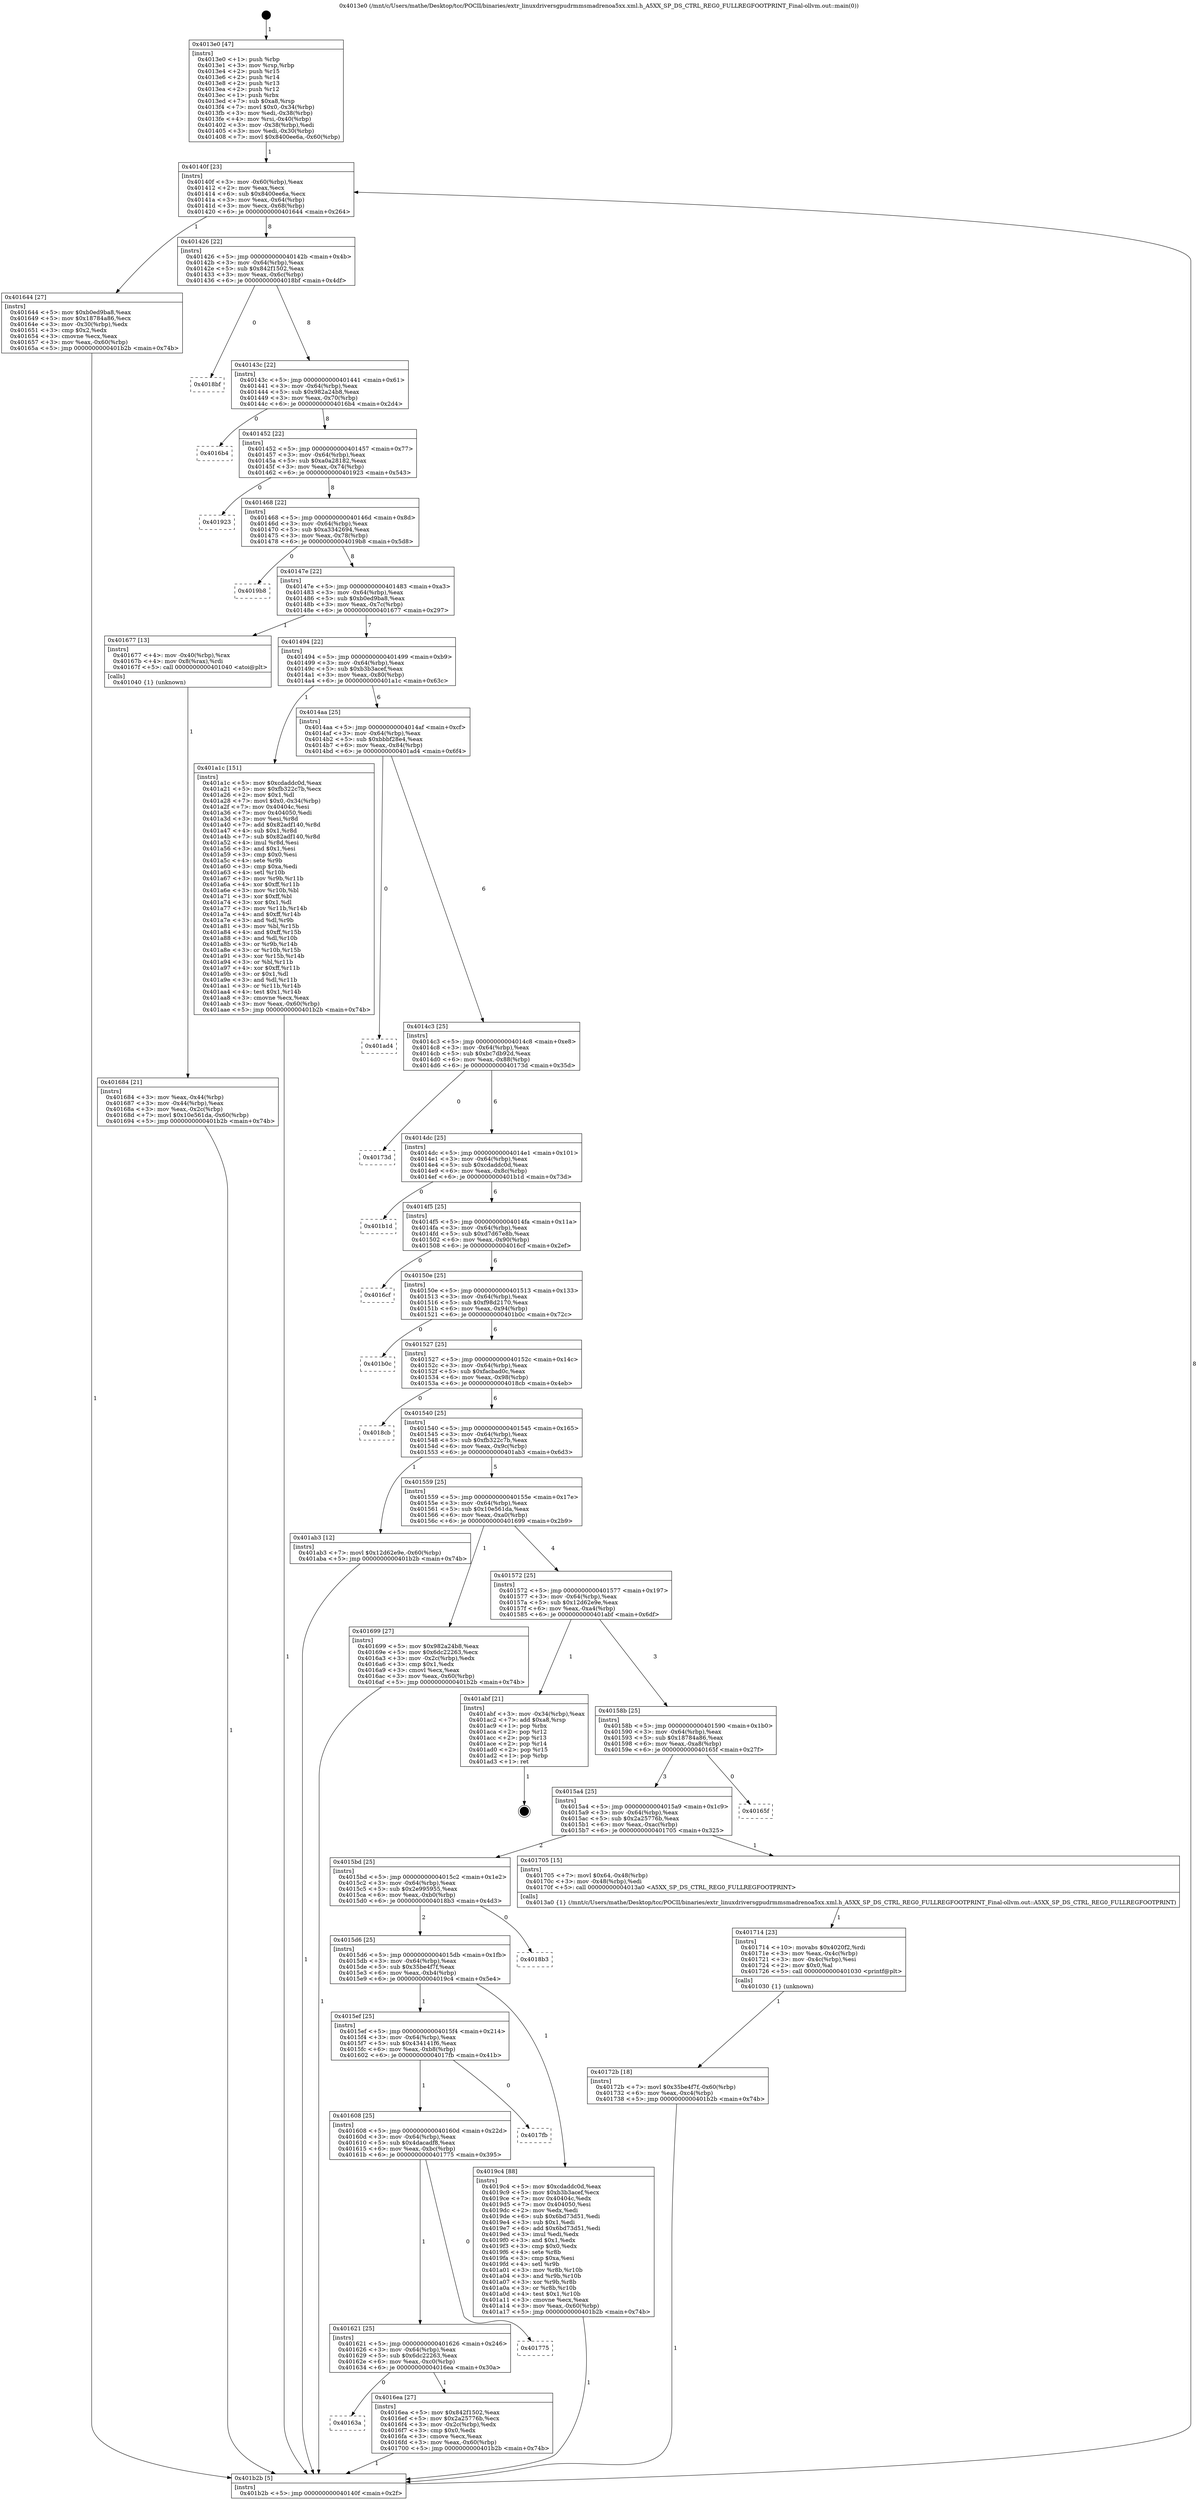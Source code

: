 digraph "0x4013e0" {
  label = "0x4013e0 (/mnt/c/Users/mathe/Desktop/tcc/POCII/binaries/extr_linuxdriversgpudrmmsmadrenoa5xx.xml.h_A5XX_SP_DS_CTRL_REG0_FULLREGFOOTPRINT_Final-ollvm.out::main(0))"
  labelloc = "t"
  node[shape=record]

  Entry [label="",width=0.3,height=0.3,shape=circle,fillcolor=black,style=filled]
  "0x40140f" [label="{
     0x40140f [23]\l
     | [instrs]\l
     &nbsp;&nbsp;0x40140f \<+3\>: mov -0x60(%rbp),%eax\l
     &nbsp;&nbsp;0x401412 \<+2\>: mov %eax,%ecx\l
     &nbsp;&nbsp;0x401414 \<+6\>: sub $0x8400ee6a,%ecx\l
     &nbsp;&nbsp;0x40141a \<+3\>: mov %eax,-0x64(%rbp)\l
     &nbsp;&nbsp;0x40141d \<+3\>: mov %ecx,-0x68(%rbp)\l
     &nbsp;&nbsp;0x401420 \<+6\>: je 0000000000401644 \<main+0x264\>\l
  }"]
  "0x401644" [label="{
     0x401644 [27]\l
     | [instrs]\l
     &nbsp;&nbsp;0x401644 \<+5\>: mov $0xb0ed9ba8,%eax\l
     &nbsp;&nbsp;0x401649 \<+5\>: mov $0x18784a86,%ecx\l
     &nbsp;&nbsp;0x40164e \<+3\>: mov -0x30(%rbp),%edx\l
     &nbsp;&nbsp;0x401651 \<+3\>: cmp $0x2,%edx\l
     &nbsp;&nbsp;0x401654 \<+3\>: cmovne %ecx,%eax\l
     &nbsp;&nbsp;0x401657 \<+3\>: mov %eax,-0x60(%rbp)\l
     &nbsp;&nbsp;0x40165a \<+5\>: jmp 0000000000401b2b \<main+0x74b\>\l
  }"]
  "0x401426" [label="{
     0x401426 [22]\l
     | [instrs]\l
     &nbsp;&nbsp;0x401426 \<+5\>: jmp 000000000040142b \<main+0x4b\>\l
     &nbsp;&nbsp;0x40142b \<+3\>: mov -0x64(%rbp),%eax\l
     &nbsp;&nbsp;0x40142e \<+5\>: sub $0x842f1502,%eax\l
     &nbsp;&nbsp;0x401433 \<+3\>: mov %eax,-0x6c(%rbp)\l
     &nbsp;&nbsp;0x401436 \<+6\>: je 00000000004018bf \<main+0x4df\>\l
  }"]
  "0x401b2b" [label="{
     0x401b2b [5]\l
     | [instrs]\l
     &nbsp;&nbsp;0x401b2b \<+5\>: jmp 000000000040140f \<main+0x2f\>\l
  }"]
  "0x4013e0" [label="{
     0x4013e0 [47]\l
     | [instrs]\l
     &nbsp;&nbsp;0x4013e0 \<+1\>: push %rbp\l
     &nbsp;&nbsp;0x4013e1 \<+3\>: mov %rsp,%rbp\l
     &nbsp;&nbsp;0x4013e4 \<+2\>: push %r15\l
     &nbsp;&nbsp;0x4013e6 \<+2\>: push %r14\l
     &nbsp;&nbsp;0x4013e8 \<+2\>: push %r13\l
     &nbsp;&nbsp;0x4013ea \<+2\>: push %r12\l
     &nbsp;&nbsp;0x4013ec \<+1\>: push %rbx\l
     &nbsp;&nbsp;0x4013ed \<+7\>: sub $0xa8,%rsp\l
     &nbsp;&nbsp;0x4013f4 \<+7\>: movl $0x0,-0x34(%rbp)\l
     &nbsp;&nbsp;0x4013fb \<+3\>: mov %edi,-0x38(%rbp)\l
     &nbsp;&nbsp;0x4013fe \<+4\>: mov %rsi,-0x40(%rbp)\l
     &nbsp;&nbsp;0x401402 \<+3\>: mov -0x38(%rbp),%edi\l
     &nbsp;&nbsp;0x401405 \<+3\>: mov %edi,-0x30(%rbp)\l
     &nbsp;&nbsp;0x401408 \<+7\>: movl $0x8400ee6a,-0x60(%rbp)\l
  }"]
  Exit [label="",width=0.3,height=0.3,shape=circle,fillcolor=black,style=filled,peripheries=2]
  "0x4018bf" [label="{
     0x4018bf\l
  }", style=dashed]
  "0x40143c" [label="{
     0x40143c [22]\l
     | [instrs]\l
     &nbsp;&nbsp;0x40143c \<+5\>: jmp 0000000000401441 \<main+0x61\>\l
     &nbsp;&nbsp;0x401441 \<+3\>: mov -0x64(%rbp),%eax\l
     &nbsp;&nbsp;0x401444 \<+5\>: sub $0x982a24b8,%eax\l
     &nbsp;&nbsp;0x401449 \<+3\>: mov %eax,-0x70(%rbp)\l
     &nbsp;&nbsp;0x40144c \<+6\>: je 00000000004016b4 \<main+0x2d4\>\l
  }"]
  "0x40172b" [label="{
     0x40172b [18]\l
     | [instrs]\l
     &nbsp;&nbsp;0x40172b \<+7\>: movl $0x35be4f7f,-0x60(%rbp)\l
     &nbsp;&nbsp;0x401732 \<+6\>: mov %eax,-0xc4(%rbp)\l
     &nbsp;&nbsp;0x401738 \<+5\>: jmp 0000000000401b2b \<main+0x74b\>\l
  }"]
  "0x4016b4" [label="{
     0x4016b4\l
  }", style=dashed]
  "0x401452" [label="{
     0x401452 [22]\l
     | [instrs]\l
     &nbsp;&nbsp;0x401452 \<+5\>: jmp 0000000000401457 \<main+0x77\>\l
     &nbsp;&nbsp;0x401457 \<+3\>: mov -0x64(%rbp),%eax\l
     &nbsp;&nbsp;0x40145a \<+5\>: sub $0xa0a28182,%eax\l
     &nbsp;&nbsp;0x40145f \<+3\>: mov %eax,-0x74(%rbp)\l
     &nbsp;&nbsp;0x401462 \<+6\>: je 0000000000401923 \<main+0x543\>\l
  }"]
  "0x401714" [label="{
     0x401714 [23]\l
     | [instrs]\l
     &nbsp;&nbsp;0x401714 \<+10\>: movabs $0x4020f2,%rdi\l
     &nbsp;&nbsp;0x40171e \<+3\>: mov %eax,-0x4c(%rbp)\l
     &nbsp;&nbsp;0x401721 \<+3\>: mov -0x4c(%rbp),%esi\l
     &nbsp;&nbsp;0x401724 \<+2\>: mov $0x0,%al\l
     &nbsp;&nbsp;0x401726 \<+5\>: call 0000000000401030 \<printf@plt\>\l
     | [calls]\l
     &nbsp;&nbsp;0x401030 \{1\} (unknown)\l
  }"]
  "0x401923" [label="{
     0x401923\l
  }", style=dashed]
  "0x401468" [label="{
     0x401468 [22]\l
     | [instrs]\l
     &nbsp;&nbsp;0x401468 \<+5\>: jmp 000000000040146d \<main+0x8d\>\l
     &nbsp;&nbsp;0x40146d \<+3\>: mov -0x64(%rbp),%eax\l
     &nbsp;&nbsp;0x401470 \<+5\>: sub $0xa3342694,%eax\l
     &nbsp;&nbsp;0x401475 \<+3\>: mov %eax,-0x78(%rbp)\l
     &nbsp;&nbsp;0x401478 \<+6\>: je 00000000004019b8 \<main+0x5d8\>\l
  }"]
  "0x40163a" [label="{
     0x40163a\l
  }", style=dashed]
  "0x4019b8" [label="{
     0x4019b8\l
  }", style=dashed]
  "0x40147e" [label="{
     0x40147e [22]\l
     | [instrs]\l
     &nbsp;&nbsp;0x40147e \<+5\>: jmp 0000000000401483 \<main+0xa3\>\l
     &nbsp;&nbsp;0x401483 \<+3\>: mov -0x64(%rbp),%eax\l
     &nbsp;&nbsp;0x401486 \<+5\>: sub $0xb0ed9ba8,%eax\l
     &nbsp;&nbsp;0x40148b \<+3\>: mov %eax,-0x7c(%rbp)\l
     &nbsp;&nbsp;0x40148e \<+6\>: je 0000000000401677 \<main+0x297\>\l
  }"]
  "0x4016ea" [label="{
     0x4016ea [27]\l
     | [instrs]\l
     &nbsp;&nbsp;0x4016ea \<+5\>: mov $0x842f1502,%eax\l
     &nbsp;&nbsp;0x4016ef \<+5\>: mov $0x2a25776b,%ecx\l
     &nbsp;&nbsp;0x4016f4 \<+3\>: mov -0x2c(%rbp),%edx\l
     &nbsp;&nbsp;0x4016f7 \<+3\>: cmp $0x0,%edx\l
     &nbsp;&nbsp;0x4016fa \<+3\>: cmove %ecx,%eax\l
     &nbsp;&nbsp;0x4016fd \<+3\>: mov %eax,-0x60(%rbp)\l
     &nbsp;&nbsp;0x401700 \<+5\>: jmp 0000000000401b2b \<main+0x74b\>\l
  }"]
  "0x401677" [label="{
     0x401677 [13]\l
     | [instrs]\l
     &nbsp;&nbsp;0x401677 \<+4\>: mov -0x40(%rbp),%rax\l
     &nbsp;&nbsp;0x40167b \<+4\>: mov 0x8(%rax),%rdi\l
     &nbsp;&nbsp;0x40167f \<+5\>: call 0000000000401040 \<atoi@plt\>\l
     | [calls]\l
     &nbsp;&nbsp;0x401040 \{1\} (unknown)\l
  }"]
  "0x401494" [label="{
     0x401494 [22]\l
     | [instrs]\l
     &nbsp;&nbsp;0x401494 \<+5\>: jmp 0000000000401499 \<main+0xb9\>\l
     &nbsp;&nbsp;0x401499 \<+3\>: mov -0x64(%rbp),%eax\l
     &nbsp;&nbsp;0x40149c \<+5\>: sub $0xb3b3acef,%eax\l
     &nbsp;&nbsp;0x4014a1 \<+3\>: mov %eax,-0x80(%rbp)\l
     &nbsp;&nbsp;0x4014a4 \<+6\>: je 0000000000401a1c \<main+0x63c\>\l
  }"]
  "0x401684" [label="{
     0x401684 [21]\l
     | [instrs]\l
     &nbsp;&nbsp;0x401684 \<+3\>: mov %eax,-0x44(%rbp)\l
     &nbsp;&nbsp;0x401687 \<+3\>: mov -0x44(%rbp),%eax\l
     &nbsp;&nbsp;0x40168a \<+3\>: mov %eax,-0x2c(%rbp)\l
     &nbsp;&nbsp;0x40168d \<+7\>: movl $0x10e561da,-0x60(%rbp)\l
     &nbsp;&nbsp;0x401694 \<+5\>: jmp 0000000000401b2b \<main+0x74b\>\l
  }"]
  "0x401621" [label="{
     0x401621 [25]\l
     | [instrs]\l
     &nbsp;&nbsp;0x401621 \<+5\>: jmp 0000000000401626 \<main+0x246\>\l
     &nbsp;&nbsp;0x401626 \<+3\>: mov -0x64(%rbp),%eax\l
     &nbsp;&nbsp;0x401629 \<+5\>: sub $0x6dc22263,%eax\l
     &nbsp;&nbsp;0x40162e \<+6\>: mov %eax,-0xc0(%rbp)\l
     &nbsp;&nbsp;0x401634 \<+6\>: je 00000000004016ea \<main+0x30a\>\l
  }"]
  "0x401a1c" [label="{
     0x401a1c [151]\l
     | [instrs]\l
     &nbsp;&nbsp;0x401a1c \<+5\>: mov $0xcdaddc0d,%eax\l
     &nbsp;&nbsp;0x401a21 \<+5\>: mov $0xfb322c7b,%ecx\l
     &nbsp;&nbsp;0x401a26 \<+2\>: mov $0x1,%dl\l
     &nbsp;&nbsp;0x401a28 \<+7\>: movl $0x0,-0x34(%rbp)\l
     &nbsp;&nbsp;0x401a2f \<+7\>: mov 0x40404c,%esi\l
     &nbsp;&nbsp;0x401a36 \<+7\>: mov 0x404050,%edi\l
     &nbsp;&nbsp;0x401a3d \<+3\>: mov %esi,%r8d\l
     &nbsp;&nbsp;0x401a40 \<+7\>: add $0x82adf140,%r8d\l
     &nbsp;&nbsp;0x401a47 \<+4\>: sub $0x1,%r8d\l
     &nbsp;&nbsp;0x401a4b \<+7\>: sub $0x82adf140,%r8d\l
     &nbsp;&nbsp;0x401a52 \<+4\>: imul %r8d,%esi\l
     &nbsp;&nbsp;0x401a56 \<+3\>: and $0x1,%esi\l
     &nbsp;&nbsp;0x401a59 \<+3\>: cmp $0x0,%esi\l
     &nbsp;&nbsp;0x401a5c \<+4\>: sete %r9b\l
     &nbsp;&nbsp;0x401a60 \<+3\>: cmp $0xa,%edi\l
     &nbsp;&nbsp;0x401a63 \<+4\>: setl %r10b\l
     &nbsp;&nbsp;0x401a67 \<+3\>: mov %r9b,%r11b\l
     &nbsp;&nbsp;0x401a6a \<+4\>: xor $0xff,%r11b\l
     &nbsp;&nbsp;0x401a6e \<+3\>: mov %r10b,%bl\l
     &nbsp;&nbsp;0x401a71 \<+3\>: xor $0xff,%bl\l
     &nbsp;&nbsp;0x401a74 \<+3\>: xor $0x1,%dl\l
     &nbsp;&nbsp;0x401a77 \<+3\>: mov %r11b,%r14b\l
     &nbsp;&nbsp;0x401a7a \<+4\>: and $0xff,%r14b\l
     &nbsp;&nbsp;0x401a7e \<+3\>: and %dl,%r9b\l
     &nbsp;&nbsp;0x401a81 \<+3\>: mov %bl,%r15b\l
     &nbsp;&nbsp;0x401a84 \<+4\>: and $0xff,%r15b\l
     &nbsp;&nbsp;0x401a88 \<+3\>: and %dl,%r10b\l
     &nbsp;&nbsp;0x401a8b \<+3\>: or %r9b,%r14b\l
     &nbsp;&nbsp;0x401a8e \<+3\>: or %r10b,%r15b\l
     &nbsp;&nbsp;0x401a91 \<+3\>: xor %r15b,%r14b\l
     &nbsp;&nbsp;0x401a94 \<+3\>: or %bl,%r11b\l
     &nbsp;&nbsp;0x401a97 \<+4\>: xor $0xff,%r11b\l
     &nbsp;&nbsp;0x401a9b \<+3\>: or $0x1,%dl\l
     &nbsp;&nbsp;0x401a9e \<+3\>: and %dl,%r11b\l
     &nbsp;&nbsp;0x401aa1 \<+3\>: or %r11b,%r14b\l
     &nbsp;&nbsp;0x401aa4 \<+4\>: test $0x1,%r14b\l
     &nbsp;&nbsp;0x401aa8 \<+3\>: cmovne %ecx,%eax\l
     &nbsp;&nbsp;0x401aab \<+3\>: mov %eax,-0x60(%rbp)\l
     &nbsp;&nbsp;0x401aae \<+5\>: jmp 0000000000401b2b \<main+0x74b\>\l
  }"]
  "0x4014aa" [label="{
     0x4014aa [25]\l
     | [instrs]\l
     &nbsp;&nbsp;0x4014aa \<+5\>: jmp 00000000004014af \<main+0xcf\>\l
     &nbsp;&nbsp;0x4014af \<+3\>: mov -0x64(%rbp),%eax\l
     &nbsp;&nbsp;0x4014b2 \<+5\>: sub $0xbbbf28e4,%eax\l
     &nbsp;&nbsp;0x4014b7 \<+6\>: mov %eax,-0x84(%rbp)\l
     &nbsp;&nbsp;0x4014bd \<+6\>: je 0000000000401ad4 \<main+0x6f4\>\l
  }"]
  "0x401775" [label="{
     0x401775\l
  }", style=dashed]
  "0x401ad4" [label="{
     0x401ad4\l
  }", style=dashed]
  "0x4014c3" [label="{
     0x4014c3 [25]\l
     | [instrs]\l
     &nbsp;&nbsp;0x4014c3 \<+5\>: jmp 00000000004014c8 \<main+0xe8\>\l
     &nbsp;&nbsp;0x4014c8 \<+3\>: mov -0x64(%rbp),%eax\l
     &nbsp;&nbsp;0x4014cb \<+5\>: sub $0xbc7db92d,%eax\l
     &nbsp;&nbsp;0x4014d0 \<+6\>: mov %eax,-0x88(%rbp)\l
     &nbsp;&nbsp;0x4014d6 \<+6\>: je 000000000040173d \<main+0x35d\>\l
  }"]
  "0x401608" [label="{
     0x401608 [25]\l
     | [instrs]\l
     &nbsp;&nbsp;0x401608 \<+5\>: jmp 000000000040160d \<main+0x22d\>\l
     &nbsp;&nbsp;0x40160d \<+3\>: mov -0x64(%rbp),%eax\l
     &nbsp;&nbsp;0x401610 \<+5\>: sub $0x4dacadf8,%eax\l
     &nbsp;&nbsp;0x401615 \<+6\>: mov %eax,-0xbc(%rbp)\l
     &nbsp;&nbsp;0x40161b \<+6\>: je 0000000000401775 \<main+0x395\>\l
  }"]
  "0x40173d" [label="{
     0x40173d\l
  }", style=dashed]
  "0x4014dc" [label="{
     0x4014dc [25]\l
     | [instrs]\l
     &nbsp;&nbsp;0x4014dc \<+5\>: jmp 00000000004014e1 \<main+0x101\>\l
     &nbsp;&nbsp;0x4014e1 \<+3\>: mov -0x64(%rbp),%eax\l
     &nbsp;&nbsp;0x4014e4 \<+5\>: sub $0xcdaddc0d,%eax\l
     &nbsp;&nbsp;0x4014e9 \<+6\>: mov %eax,-0x8c(%rbp)\l
     &nbsp;&nbsp;0x4014ef \<+6\>: je 0000000000401b1d \<main+0x73d\>\l
  }"]
  "0x4017fb" [label="{
     0x4017fb\l
  }", style=dashed]
  "0x401b1d" [label="{
     0x401b1d\l
  }", style=dashed]
  "0x4014f5" [label="{
     0x4014f5 [25]\l
     | [instrs]\l
     &nbsp;&nbsp;0x4014f5 \<+5\>: jmp 00000000004014fa \<main+0x11a\>\l
     &nbsp;&nbsp;0x4014fa \<+3\>: mov -0x64(%rbp),%eax\l
     &nbsp;&nbsp;0x4014fd \<+5\>: sub $0xd7d67e8b,%eax\l
     &nbsp;&nbsp;0x401502 \<+6\>: mov %eax,-0x90(%rbp)\l
     &nbsp;&nbsp;0x401508 \<+6\>: je 00000000004016cf \<main+0x2ef\>\l
  }"]
  "0x4015ef" [label="{
     0x4015ef [25]\l
     | [instrs]\l
     &nbsp;&nbsp;0x4015ef \<+5\>: jmp 00000000004015f4 \<main+0x214\>\l
     &nbsp;&nbsp;0x4015f4 \<+3\>: mov -0x64(%rbp),%eax\l
     &nbsp;&nbsp;0x4015f7 \<+5\>: sub $0x434141f6,%eax\l
     &nbsp;&nbsp;0x4015fc \<+6\>: mov %eax,-0xb8(%rbp)\l
     &nbsp;&nbsp;0x401602 \<+6\>: je 00000000004017fb \<main+0x41b\>\l
  }"]
  "0x4016cf" [label="{
     0x4016cf\l
  }", style=dashed]
  "0x40150e" [label="{
     0x40150e [25]\l
     | [instrs]\l
     &nbsp;&nbsp;0x40150e \<+5\>: jmp 0000000000401513 \<main+0x133\>\l
     &nbsp;&nbsp;0x401513 \<+3\>: mov -0x64(%rbp),%eax\l
     &nbsp;&nbsp;0x401516 \<+5\>: sub $0xf98d2170,%eax\l
     &nbsp;&nbsp;0x40151b \<+6\>: mov %eax,-0x94(%rbp)\l
     &nbsp;&nbsp;0x401521 \<+6\>: je 0000000000401b0c \<main+0x72c\>\l
  }"]
  "0x4019c4" [label="{
     0x4019c4 [88]\l
     | [instrs]\l
     &nbsp;&nbsp;0x4019c4 \<+5\>: mov $0xcdaddc0d,%eax\l
     &nbsp;&nbsp;0x4019c9 \<+5\>: mov $0xb3b3acef,%ecx\l
     &nbsp;&nbsp;0x4019ce \<+7\>: mov 0x40404c,%edx\l
     &nbsp;&nbsp;0x4019d5 \<+7\>: mov 0x404050,%esi\l
     &nbsp;&nbsp;0x4019dc \<+2\>: mov %edx,%edi\l
     &nbsp;&nbsp;0x4019de \<+6\>: sub $0x6bd73d51,%edi\l
     &nbsp;&nbsp;0x4019e4 \<+3\>: sub $0x1,%edi\l
     &nbsp;&nbsp;0x4019e7 \<+6\>: add $0x6bd73d51,%edi\l
     &nbsp;&nbsp;0x4019ed \<+3\>: imul %edi,%edx\l
     &nbsp;&nbsp;0x4019f0 \<+3\>: and $0x1,%edx\l
     &nbsp;&nbsp;0x4019f3 \<+3\>: cmp $0x0,%edx\l
     &nbsp;&nbsp;0x4019f6 \<+4\>: sete %r8b\l
     &nbsp;&nbsp;0x4019fa \<+3\>: cmp $0xa,%esi\l
     &nbsp;&nbsp;0x4019fd \<+4\>: setl %r9b\l
     &nbsp;&nbsp;0x401a01 \<+3\>: mov %r8b,%r10b\l
     &nbsp;&nbsp;0x401a04 \<+3\>: and %r9b,%r10b\l
     &nbsp;&nbsp;0x401a07 \<+3\>: xor %r9b,%r8b\l
     &nbsp;&nbsp;0x401a0a \<+3\>: or %r8b,%r10b\l
     &nbsp;&nbsp;0x401a0d \<+4\>: test $0x1,%r10b\l
     &nbsp;&nbsp;0x401a11 \<+3\>: cmovne %ecx,%eax\l
     &nbsp;&nbsp;0x401a14 \<+3\>: mov %eax,-0x60(%rbp)\l
     &nbsp;&nbsp;0x401a17 \<+5\>: jmp 0000000000401b2b \<main+0x74b\>\l
  }"]
  "0x401b0c" [label="{
     0x401b0c\l
  }", style=dashed]
  "0x401527" [label="{
     0x401527 [25]\l
     | [instrs]\l
     &nbsp;&nbsp;0x401527 \<+5\>: jmp 000000000040152c \<main+0x14c\>\l
     &nbsp;&nbsp;0x40152c \<+3\>: mov -0x64(%rbp),%eax\l
     &nbsp;&nbsp;0x40152f \<+5\>: sub $0xfacbad0c,%eax\l
     &nbsp;&nbsp;0x401534 \<+6\>: mov %eax,-0x98(%rbp)\l
     &nbsp;&nbsp;0x40153a \<+6\>: je 00000000004018cb \<main+0x4eb\>\l
  }"]
  "0x4015d6" [label="{
     0x4015d6 [25]\l
     | [instrs]\l
     &nbsp;&nbsp;0x4015d6 \<+5\>: jmp 00000000004015db \<main+0x1fb\>\l
     &nbsp;&nbsp;0x4015db \<+3\>: mov -0x64(%rbp),%eax\l
     &nbsp;&nbsp;0x4015de \<+5\>: sub $0x35be4f7f,%eax\l
     &nbsp;&nbsp;0x4015e3 \<+6\>: mov %eax,-0xb4(%rbp)\l
     &nbsp;&nbsp;0x4015e9 \<+6\>: je 00000000004019c4 \<main+0x5e4\>\l
  }"]
  "0x4018cb" [label="{
     0x4018cb\l
  }", style=dashed]
  "0x401540" [label="{
     0x401540 [25]\l
     | [instrs]\l
     &nbsp;&nbsp;0x401540 \<+5\>: jmp 0000000000401545 \<main+0x165\>\l
     &nbsp;&nbsp;0x401545 \<+3\>: mov -0x64(%rbp),%eax\l
     &nbsp;&nbsp;0x401548 \<+5\>: sub $0xfb322c7b,%eax\l
     &nbsp;&nbsp;0x40154d \<+6\>: mov %eax,-0x9c(%rbp)\l
     &nbsp;&nbsp;0x401553 \<+6\>: je 0000000000401ab3 \<main+0x6d3\>\l
  }"]
  "0x4018b3" [label="{
     0x4018b3\l
  }", style=dashed]
  "0x401ab3" [label="{
     0x401ab3 [12]\l
     | [instrs]\l
     &nbsp;&nbsp;0x401ab3 \<+7\>: movl $0x12d62e9e,-0x60(%rbp)\l
     &nbsp;&nbsp;0x401aba \<+5\>: jmp 0000000000401b2b \<main+0x74b\>\l
  }"]
  "0x401559" [label="{
     0x401559 [25]\l
     | [instrs]\l
     &nbsp;&nbsp;0x401559 \<+5\>: jmp 000000000040155e \<main+0x17e\>\l
     &nbsp;&nbsp;0x40155e \<+3\>: mov -0x64(%rbp),%eax\l
     &nbsp;&nbsp;0x401561 \<+5\>: sub $0x10e561da,%eax\l
     &nbsp;&nbsp;0x401566 \<+6\>: mov %eax,-0xa0(%rbp)\l
     &nbsp;&nbsp;0x40156c \<+6\>: je 0000000000401699 \<main+0x2b9\>\l
  }"]
  "0x4015bd" [label="{
     0x4015bd [25]\l
     | [instrs]\l
     &nbsp;&nbsp;0x4015bd \<+5\>: jmp 00000000004015c2 \<main+0x1e2\>\l
     &nbsp;&nbsp;0x4015c2 \<+3\>: mov -0x64(%rbp),%eax\l
     &nbsp;&nbsp;0x4015c5 \<+5\>: sub $0x2e995955,%eax\l
     &nbsp;&nbsp;0x4015ca \<+6\>: mov %eax,-0xb0(%rbp)\l
     &nbsp;&nbsp;0x4015d0 \<+6\>: je 00000000004018b3 \<main+0x4d3\>\l
  }"]
  "0x401699" [label="{
     0x401699 [27]\l
     | [instrs]\l
     &nbsp;&nbsp;0x401699 \<+5\>: mov $0x982a24b8,%eax\l
     &nbsp;&nbsp;0x40169e \<+5\>: mov $0x6dc22263,%ecx\l
     &nbsp;&nbsp;0x4016a3 \<+3\>: mov -0x2c(%rbp),%edx\l
     &nbsp;&nbsp;0x4016a6 \<+3\>: cmp $0x1,%edx\l
     &nbsp;&nbsp;0x4016a9 \<+3\>: cmovl %ecx,%eax\l
     &nbsp;&nbsp;0x4016ac \<+3\>: mov %eax,-0x60(%rbp)\l
     &nbsp;&nbsp;0x4016af \<+5\>: jmp 0000000000401b2b \<main+0x74b\>\l
  }"]
  "0x401572" [label="{
     0x401572 [25]\l
     | [instrs]\l
     &nbsp;&nbsp;0x401572 \<+5\>: jmp 0000000000401577 \<main+0x197\>\l
     &nbsp;&nbsp;0x401577 \<+3\>: mov -0x64(%rbp),%eax\l
     &nbsp;&nbsp;0x40157a \<+5\>: sub $0x12d62e9e,%eax\l
     &nbsp;&nbsp;0x40157f \<+6\>: mov %eax,-0xa4(%rbp)\l
     &nbsp;&nbsp;0x401585 \<+6\>: je 0000000000401abf \<main+0x6df\>\l
  }"]
  "0x401705" [label="{
     0x401705 [15]\l
     | [instrs]\l
     &nbsp;&nbsp;0x401705 \<+7\>: movl $0x64,-0x48(%rbp)\l
     &nbsp;&nbsp;0x40170c \<+3\>: mov -0x48(%rbp),%edi\l
     &nbsp;&nbsp;0x40170f \<+5\>: call 00000000004013a0 \<A5XX_SP_DS_CTRL_REG0_FULLREGFOOTPRINT\>\l
     | [calls]\l
     &nbsp;&nbsp;0x4013a0 \{1\} (/mnt/c/Users/mathe/Desktop/tcc/POCII/binaries/extr_linuxdriversgpudrmmsmadrenoa5xx.xml.h_A5XX_SP_DS_CTRL_REG0_FULLREGFOOTPRINT_Final-ollvm.out::A5XX_SP_DS_CTRL_REG0_FULLREGFOOTPRINT)\l
  }"]
  "0x401abf" [label="{
     0x401abf [21]\l
     | [instrs]\l
     &nbsp;&nbsp;0x401abf \<+3\>: mov -0x34(%rbp),%eax\l
     &nbsp;&nbsp;0x401ac2 \<+7\>: add $0xa8,%rsp\l
     &nbsp;&nbsp;0x401ac9 \<+1\>: pop %rbx\l
     &nbsp;&nbsp;0x401aca \<+2\>: pop %r12\l
     &nbsp;&nbsp;0x401acc \<+2\>: pop %r13\l
     &nbsp;&nbsp;0x401ace \<+2\>: pop %r14\l
     &nbsp;&nbsp;0x401ad0 \<+2\>: pop %r15\l
     &nbsp;&nbsp;0x401ad2 \<+1\>: pop %rbp\l
     &nbsp;&nbsp;0x401ad3 \<+1\>: ret\l
  }"]
  "0x40158b" [label="{
     0x40158b [25]\l
     | [instrs]\l
     &nbsp;&nbsp;0x40158b \<+5\>: jmp 0000000000401590 \<main+0x1b0\>\l
     &nbsp;&nbsp;0x401590 \<+3\>: mov -0x64(%rbp),%eax\l
     &nbsp;&nbsp;0x401593 \<+5\>: sub $0x18784a86,%eax\l
     &nbsp;&nbsp;0x401598 \<+6\>: mov %eax,-0xa8(%rbp)\l
     &nbsp;&nbsp;0x40159e \<+6\>: je 000000000040165f \<main+0x27f\>\l
  }"]
  "0x4015a4" [label="{
     0x4015a4 [25]\l
     | [instrs]\l
     &nbsp;&nbsp;0x4015a4 \<+5\>: jmp 00000000004015a9 \<main+0x1c9\>\l
     &nbsp;&nbsp;0x4015a9 \<+3\>: mov -0x64(%rbp),%eax\l
     &nbsp;&nbsp;0x4015ac \<+5\>: sub $0x2a25776b,%eax\l
     &nbsp;&nbsp;0x4015b1 \<+6\>: mov %eax,-0xac(%rbp)\l
     &nbsp;&nbsp;0x4015b7 \<+6\>: je 0000000000401705 \<main+0x325\>\l
  }"]
  "0x40165f" [label="{
     0x40165f\l
  }", style=dashed]
  Entry -> "0x4013e0" [label=" 1"]
  "0x40140f" -> "0x401644" [label=" 1"]
  "0x40140f" -> "0x401426" [label=" 8"]
  "0x401644" -> "0x401b2b" [label=" 1"]
  "0x4013e0" -> "0x40140f" [label=" 1"]
  "0x401b2b" -> "0x40140f" [label=" 8"]
  "0x401abf" -> Exit [label=" 1"]
  "0x401426" -> "0x4018bf" [label=" 0"]
  "0x401426" -> "0x40143c" [label=" 8"]
  "0x401ab3" -> "0x401b2b" [label=" 1"]
  "0x40143c" -> "0x4016b4" [label=" 0"]
  "0x40143c" -> "0x401452" [label=" 8"]
  "0x401a1c" -> "0x401b2b" [label=" 1"]
  "0x401452" -> "0x401923" [label=" 0"]
  "0x401452" -> "0x401468" [label=" 8"]
  "0x4019c4" -> "0x401b2b" [label=" 1"]
  "0x401468" -> "0x4019b8" [label=" 0"]
  "0x401468" -> "0x40147e" [label=" 8"]
  "0x40172b" -> "0x401b2b" [label=" 1"]
  "0x40147e" -> "0x401677" [label=" 1"]
  "0x40147e" -> "0x401494" [label=" 7"]
  "0x401677" -> "0x401684" [label=" 1"]
  "0x401684" -> "0x401b2b" [label=" 1"]
  "0x401714" -> "0x40172b" [label=" 1"]
  "0x401494" -> "0x401a1c" [label=" 1"]
  "0x401494" -> "0x4014aa" [label=" 6"]
  "0x4016ea" -> "0x401b2b" [label=" 1"]
  "0x4014aa" -> "0x401ad4" [label=" 0"]
  "0x4014aa" -> "0x4014c3" [label=" 6"]
  "0x401621" -> "0x40163a" [label=" 0"]
  "0x4014c3" -> "0x40173d" [label=" 0"]
  "0x4014c3" -> "0x4014dc" [label=" 6"]
  "0x401705" -> "0x401714" [label=" 1"]
  "0x4014dc" -> "0x401b1d" [label=" 0"]
  "0x4014dc" -> "0x4014f5" [label=" 6"]
  "0x401608" -> "0x401621" [label=" 1"]
  "0x4014f5" -> "0x4016cf" [label=" 0"]
  "0x4014f5" -> "0x40150e" [label=" 6"]
  "0x401621" -> "0x4016ea" [label=" 1"]
  "0x40150e" -> "0x401b0c" [label=" 0"]
  "0x40150e" -> "0x401527" [label=" 6"]
  "0x4015ef" -> "0x401608" [label=" 1"]
  "0x401527" -> "0x4018cb" [label=" 0"]
  "0x401527" -> "0x401540" [label=" 6"]
  "0x401608" -> "0x401775" [label=" 0"]
  "0x401540" -> "0x401ab3" [label=" 1"]
  "0x401540" -> "0x401559" [label=" 5"]
  "0x4015d6" -> "0x4015ef" [label=" 1"]
  "0x401559" -> "0x401699" [label=" 1"]
  "0x401559" -> "0x401572" [label=" 4"]
  "0x401699" -> "0x401b2b" [label=" 1"]
  "0x4015ef" -> "0x4017fb" [label=" 0"]
  "0x401572" -> "0x401abf" [label=" 1"]
  "0x401572" -> "0x40158b" [label=" 3"]
  "0x4015bd" -> "0x4015d6" [label=" 2"]
  "0x40158b" -> "0x40165f" [label=" 0"]
  "0x40158b" -> "0x4015a4" [label=" 3"]
  "0x4015bd" -> "0x4018b3" [label=" 0"]
  "0x4015a4" -> "0x401705" [label=" 1"]
  "0x4015a4" -> "0x4015bd" [label=" 2"]
  "0x4015d6" -> "0x4019c4" [label=" 1"]
}
